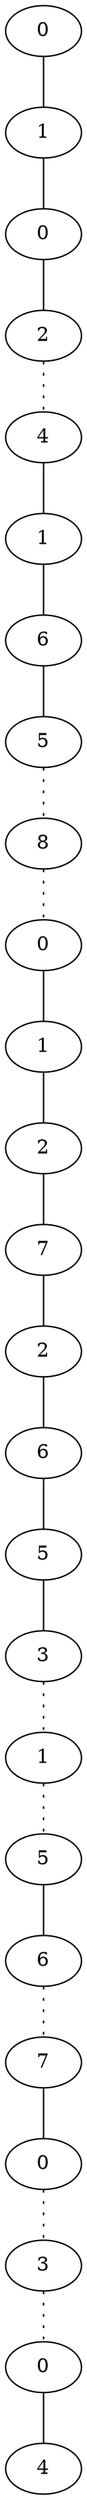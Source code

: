 graph {
a0[label=0];
a1[label=1];
a2[label=0];
a3[label=2];
a4[label=4];
a5[label=1];
a6[label=6];
a7[label=5];
a8[label=8];
a9[label=0];
a10[label=1];
a11[label=2];
a12[label=7];
a13[label=2];
a14[label=6];
a15[label=5];
a16[label=3];
a17[label=1];
a18[label=5];
a19[label=6];
a20[label=7];
a21[label=0];
a22[label=3];
a23[label=0];
a24[label=4];
a0 -- a1;
a1 -- a2;
a2 -- a3;
a3 -- a4 [style=dotted];
a4 -- a5;
a5 -- a6;
a6 -- a7;
a7 -- a8 [style=dotted];
a8 -- a9 [style=dotted];
a9 -- a10;
a10 -- a11;
a11 -- a12;
a12 -- a13;
a13 -- a14;
a14 -- a15;
a15 -- a16;
a16 -- a17 [style=dotted];
a17 -- a18 [style=dotted];
a18 -- a19;
a19 -- a20 [style=dotted];
a20 -- a21;
a21 -- a22 [style=dotted];
a22 -- a23 [style=dotted];
a23 -- a24;
}
